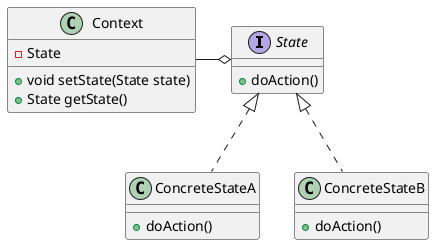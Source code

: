 @startuml

interface State
class ConcreteStateA
class ConcreteStateB
class Context

interface State {
+ doAction()
}

class ConcreteStateA {
+ doAction()
}

class ConcreteStateB {
+ doAction()
}

class Context {
- State
+ void setState(State state)
+ State getState()
}

Context -o State
State<|.. ConcreteStateA
State<|.. ConcreteStateB

@enduml